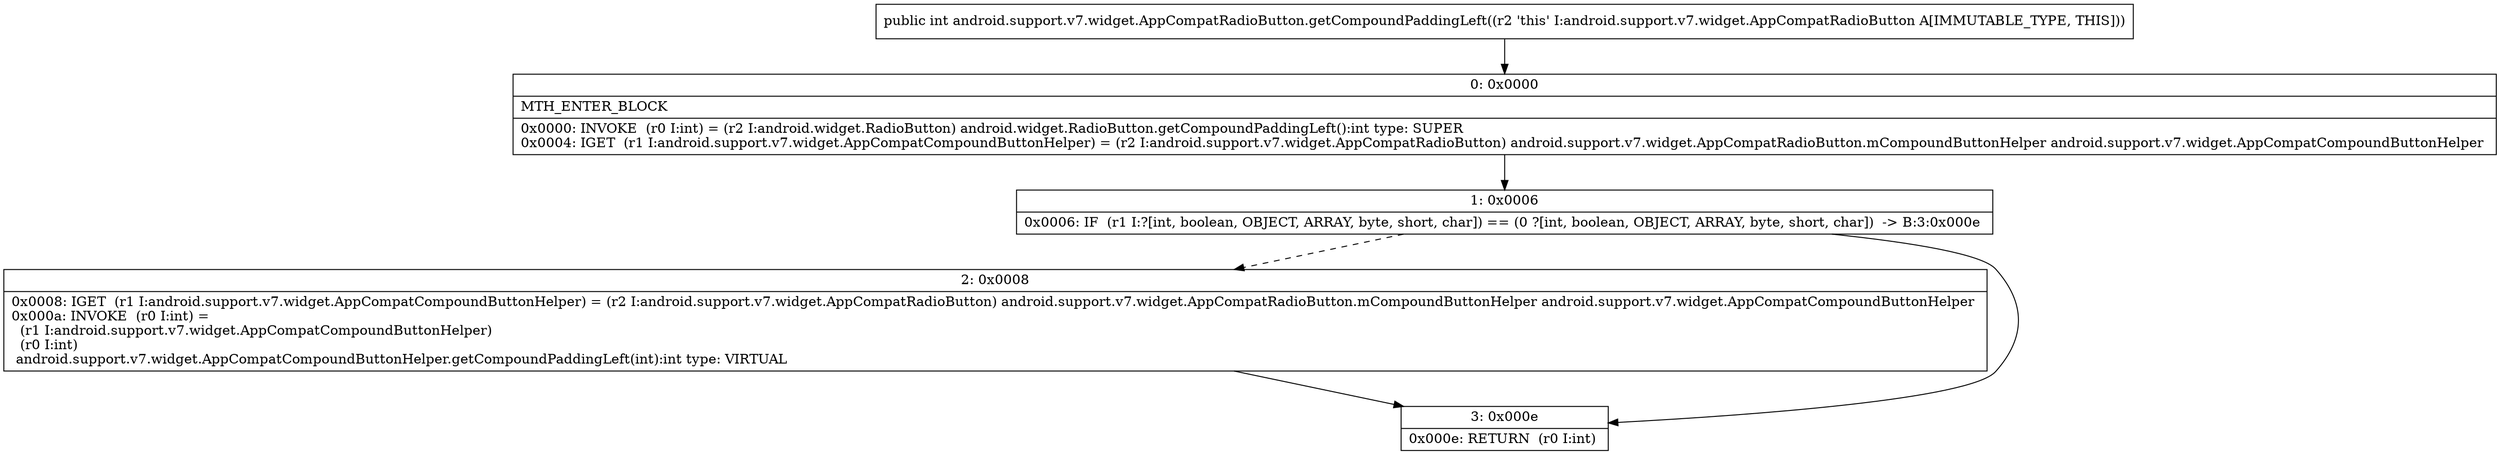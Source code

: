 digraph "CFG forandroid.support.v7.widget.AppCompatRadioButton.getCompoundPaddingLeft()I" {
Node_0 [shape=record,label="{0\:\ 0x0000|MTH_ENTER_BLOCK\l|0x0000: INVOKE  (r0 I:int) = (r2 I:android.widget.RadioButton) android.widget.RadioButton.getCompoundPaddingLeft():int type: SUPER \l0x0004: IGET  (r1 I:android.support.v7.widget.AppCompatCompoundButtonHelper) = (r2 I:android.support.v7.widget.AppCompatRadioButton) android.support.v7.widget.AppCompatRadioButton.mCompoundButtonHelper android.support.v7.widget.AppCompatCompoundButtonHelper \l}"];
Node_1 [shape=record,label="{1\:\ 0x0006|0x0006: IF  (r1 I:?[int, boolean, OBJECT, ARRAY, byte, short, char]) == (0 ?[int, boolean, OBJECT, ARRAY, byte, short, char])  \-\> B:3:0x000e \l}"];
Node_2 [shape=record,label="{2\:\ 0x0008|0x0008: IGET  (r1 I:android.support.v7.widget.AppCompatCompoundButtonHelper) = (r2 I:android.support.v7.widget.AppCompatRadioButton) android.support.v7.widget.AppCompatRadioButton.mCompoundButtonHelper android.support.v7.widget.AppCompatCompoundButtonHelper \l0x000a: INVOKE  (r0 I:int) = \l  (r1 I:android.support.v7.widget.AppCompatCompoundButtonHelper)\l  (r0 I:int)\l android.support.v7.widget.AppCompatCompoundButtonHelper.getCompoundPaddingLeft(int):int type: VIRTUAL \l}"];
Node_3 [shape=record,label="{3\:\ 0x000e|0x000e: RETURN  (r0 I:int) \l}"];
MethodNode[shape=record,label="{public int android.support.v7.widget.AppCompatRadioButton.getCompoundPaddingLeft((r2 'this' I:android.support.v7.widget.AppCompatRadioButton A[IMMUTABLE_TYPE, THIS])) }"];
MethodNode -> Node_0;
Node_0 -> Node_1;
Node_1 -> Node_2[style=dashed];
Node_1 -> Node_3;
Node_2 -> Node_3;
}

